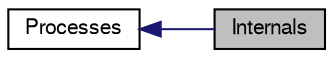 digraph "Internals"
{
  edge [fontname="FreeSans",fontsize="10",labelfontname="FreeSans",labelfontsize="10"];
  node [fontname="FreeSans",fontsize="10",shape=record];
  rankdir=LR;
  Node0 [label="Internals",height=0.2,width=0.4,color="black", fillcolor="grey75", style="filled" fontcolor="black"];
  Node1 [label="Processes",height=0.2,width=0.4,color="black", fillcolor="white", style="filled",URL="$group__Processes.html",tooltip="The &quot;processes&quot; branch of muSE has an implementation of a notion of processes as an abstraction that ..."];
  Node1->Node0 [shape=plaintext, color="midnightblue", dir="back", style="solid"];
}
